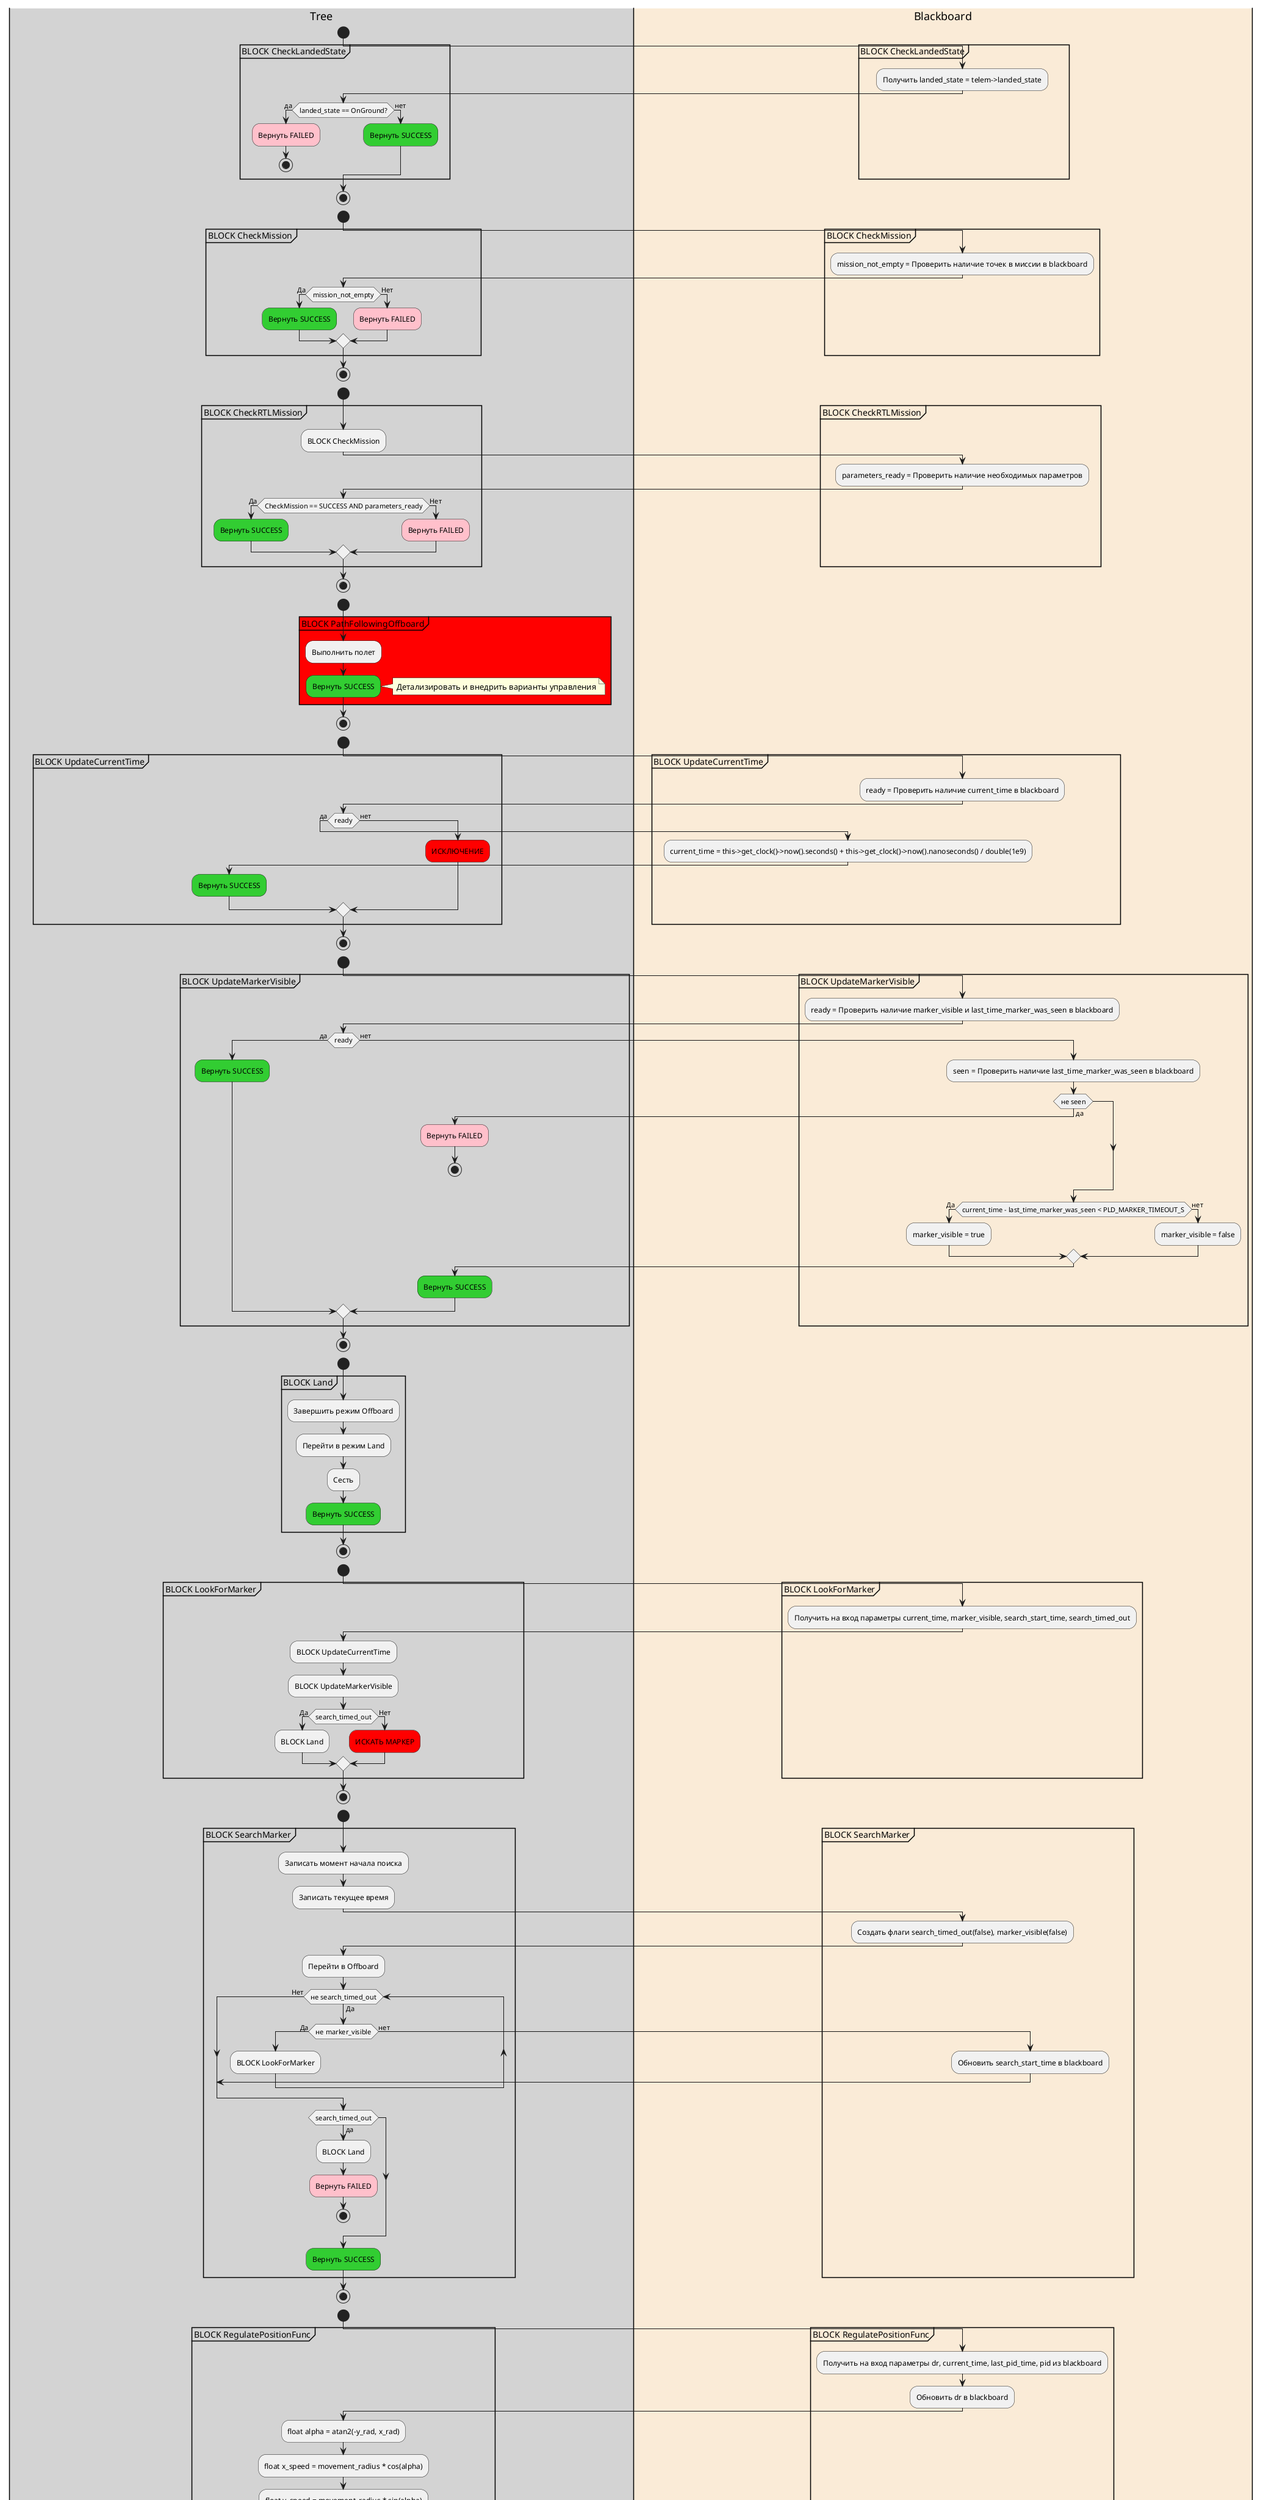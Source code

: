 @startuml

|#LightGrey|T|Tree
|#AntiqueWhite|B|Blackboard

|B|
|T|
start
partition "BLOCK CheckLandedState"{
    |B|
    :Получить landed_state = telem->landed_state;
    |T|
    if (landed_state == OnGround?) then (да)
        #pink:Вернуть FAILED;
        stop
    else (нет)
        #LimeGreen:Вернуть SUCCESS;
    endif
}
stop

start
partition "BLOCK CheckMission"{
    |B|
    :mission_not_empty = Проверить наличие точек в миссии в blackboard;
    |T|
    if (mission_not_empty) then (Да)
        #LimeGreen:Вернуть SUCCESS;
    else (Нет)
        #pink:Вернуть FAILED;
    endif
}
stop

start
partition "BLOCK CheckRTLMission"{
    :BLOCK CheckMission;
    |B|
    :parameters_ready = Проверить наличие необходимых параметров;
    |T|
    if (CheckMission == SUCCESS AND parameters_ready) then (Да)
        #LimeGreen:Вернуть SUCCESS;
    else (Нет)
        #pink:Вернуть FAILED;
    endif
}
stop

start
partition #Red "BLOCK PathFollowingOffboard"{
    :Выполнить полет;
    #LimeGreen:Вернуть SUCCESS;
}

note right
    Детализировать и внедрить варианты управления
end note
stop


start
partition "BLOCK UpdateCurrentTime"{
    |B|
    :ready = Проверить наличие current_time в blackboard;
    |T|

    if (ready) then (да)
        |B|
        :current_time = this->get_clock()->now().seconds() + this->get_clock()->now().nanoseconds() / double(1e9);
        |T|
        #LimeGreen:Вернуть SUCCESS;
    else (нет)
        #red :ИСКЛЮЧЕНИЕ;
    endif
}
stop

start
partition "BLOCK UpdateMarkerVisible"{
    |B|
    :ready = Проверить наличие marker_visible и last_time_marker_was_seen в blackboard;
    |T|

    if (ready) then (да)
        |B|
        |T|
        #LimeGreen:Вернуть SUCCESS;
    else (нет)
        |B|
        :seen = Проверить наличие last_time_marker_was_seen в blackboard;
        if (не seen) then (да)
            ' #red :ИСКЛЮЧЕНИЕ;
            |T|
            #pink:Вернуть FAILED;
            stop
        endif

        |B|
        if (current_time - last_time_marker_was_seen < PLD_MARKER_TIMEOUT_S) then (Да)
            :marker_visible = true;
        else (нет)
            :marker_visible = false;
        endif
        |T|
        #LimeGreen:Вернуть SUCCESS;
    endif
}
stop

start
partition "BLOCK Land"{
    :Завершить режим Offboard;
    :Перейти в режим Land;
    :Сесть;
    ' #pink #LimeGreen:Вернуть SUCCESS;
    #LimeGreen :Вернуть SUCCESS;
}
stop


start
partition "BLOCK LookForMarker"{
    |B|
    :Получить на вход параметры current_time, marker_visible, search_start_time, search_timed_out;
    |T|
    
    :BLOCK UpdateCurrentTime;
    :BLOCK UpdateMarkerVisible;

    if (search_timed_out) then (Да)
        :BLOCK Land;
    else (Нет)
        #red :ИСКАТЬ МАРКЕР;
    endif
}
stop

start
partition "BLOCK SearchMarker"{
    :Записать момент начала поиска;
    :Записать текущее время;
    |B|
    :Создать флаги search_timed_out(false), marker_visible(false);
    |T|
    :Перейти в Offboard;

    while (не search_timed_out) is (Да)
        if (не marker_visible) then (Да)
            :BLOCK LookForMarker;
        else (нет)
            |B|
            :Обновить search_start_time в blackboard;
            |T|
            break
        endif
    endwhile (Нет) 
    
    if (search_timed_out) then (да)
        :BLOCK Land;
        #pink:Вернуть FAILED;
        stop
    endif
    
    #LimeGreen :Вернуть SUCCESS;
}
stop


start
partition "BLOCK RegulatePositionFunc"{
    |B|
    :Получить на вход параметры dr, current_time, last_pid_time, pid из blackboard;
    :Обновить dr в blackboard;
    |T|
    :float alpha = atan2(-y_rad, x_rad);

    :float x_speed = movement_radius * cos(alpha);
    :float y_speed = movement_radius * sin(alpha);

    :float vr = sqrt(x_speed * x_speed + y_speed * y_speed);
    if (vr > PLD_MAX_SPD)) then (Да)
        :x_speed = PLD_MAX_SPD * cos(alpha);
        :y_speed = PLD_MAX_SPD * sin(alpha);
    endif

    |B|
    :Записать в blackboard параметры x_speed, y_speed, alpha;
    |T|
    #LimeGreen:Вернуть SUCCESS;
}
stop

start
partition "BLOCK RegulateHeightFunc"{
    |B|
    :Получить на вход параметры current_time, last_pid_time, pid_z из blackboard;
    :Получить на вход аргументы goal_height, min_speed из blackboard;
    :error = goal_height - telem->current_distance_sensor_data.current_distance_m;
    |T|
    :float z_speed = pid_z.pid(error, current_time - last_pid_time);
    :if (abs(z_speed) > PLD_MAX_ALT_SPD) z_speed = sgn(z_speed) * PLD_MAX_ALT_SPD;
    :if (abs(z_speed) < PLD_MIN_ALT_SPD) z_speed = sgn(z_speed) * PLD_MIN_ALT_SPD;
    :z_speed = -z_speed;
    note right
        Изменение направления скорости для
        работы в системе координат NED
    end note
    |B|
    :Записать z_speed в blackboard;
    |T|
}
stop

start
partition "BLOCK OrientationRegulation"{
    while (marker_visible AND ориентация не выровнена) is (Да)
        |B|
        :Обновить search_start_time;
        :Обновить current_time;
        :BLOCK UpdateMarkerVisible;
        :Обновить search_timed_out;
        :Записать alpha = atan2(-y_rad, x_rad) в blackboard; 
        |T|
        ' :res<vx,vy> = regulate_position_func();
        :BLOCK RegulatePositionFunc();
        ' :z_speed = regulate_height_func(PLD_SRCH_ALT, 0.0);
        :BLOCK RegulateHeightFunc(goal_height=PLD_SRCH_ALT, min_speed=0.0);

        if (ориентация не выровнена) then (Да)
            |B|
            :yaw_speed = 180.0 / M_PI * pid_yaw.pid(alpha_rad, current_time - last_pid_time);
            :Установить скорости x_speed, y_speed, z_speed, -yaw_speed;
            note right
                -yaw_speed по той же причине, 
                что и с высотой - из-за направления
                оси Z в системе координат NED
            end note
            |T|
        else (Нет)
            break
        endif
    endwhile (Нет) 
}
stop

start
partition "BLOCK CheckSearchTimeout"{
    if (search_timed_out) then (Да)
        #Red :BLOCK Land;
        note right
            Сомневаюсь в необходимости
            этого блока
        end note
    endif
}
stop


start 
partition "BLOCK Landing"{
    while (current_landed_state != OnGround) is (Да)
        |B|
        :Обновить current_time;
        |T|
        :BLOCK UpdateMarkerVisible;
        |B|
        :Обновить search_timed_out;
        |T|
        if (marker_visible) then (Да)
            |B|
            :Обновить search_start_time;
            :Записать alpha = atan2(-y_rad, x_rad) в blackboard; 
            |T|
            ' :res<vx,vy> = regulate_position_func();
            :BLOCK RegulatePositionFunc();
            ' :z_speed = regulate_height_func(0.0, PLD_MIN_ALT_SPD);
            :BLOCK RegulateHeightFunc(goal_height=0.0, min_speed=PLD_MIN_ALT_SPD);
            |B|
            :yaw_speed = 180.0 / M_PI * pid_yaw.pid(alpha_rad, current_time - last_pid_time);
            :Установить скорости x_speed, y_speed, z_speed, -yaw_speed;
            |T|
        else (нет)
            :pid's clear();
            if (search_timed_out) then (Да)
                :BLOCK Land;
            endif

            :Определить uav_above_land_guarantee_threshold;
            if (uav_above_land_guarantee_threshold) then (Да)
                :Определить uav_lower_than_search_altitude;
                if (uav_lower_than_search_altitude) then (Да)
                    :Лететь вверх;
                else (Нет)
                    :Лететь вниз;
                endif
                |B|
                :Обновить last_pid_time;
                |T|
            else (Нет)
                :BLOCK Land;
            endif
        endif
    endwhile (Нет) 
}
stop

start
partition "BLOCK CenterAboveMarker"{
    |B|
    :Создать marker_centered = bool(x_rad > (PLD_ACC_RADIUS_DEG * M_PI / 180.0) or y_rad > (PLD_ACC_RADIUS_DEG * M_PI / 180.0)) в blackboard;
    |T|
    while (не marker_centered) is (Да)
        |B|
        :Обновить current_time в blackboard;
        :BLOCK UpdateMarkerVisible в blackboard;
        :Обновить search_timed_out в blackboard;
        |T|
        if (marker_visible) then (Да)
            |B|
            :Обновить search_start_time в blackboard;
            :Обновить marker_centered в blackboard;
            |T|
            ' :res<vx,vy> = regulate_position_func();
            :BLOCK RegulatePositionFunc;
            ' :z_speed = regulate_height_func(PLD_SRCH_ALT, 0.0);
            :BLOCK RegulateHeightFunc;

            |B|
            :Обновить last_pid_time;
            :Установить скорости относительно СК дрона = vx, vy, vz, yaw(0.0);
            |T|
        else (Нет)
            if (search_timed_out) then (Да)
                :BLOCK Land;
            else (нет)
                :BLOCK Искать маркер;
            endif
        endif
    endwhile (Нет) 
}
stop


start

partition #LightBlue "PROGRAMM"{
    #LawnGreen :Запустить параллельно получение параметров - x_rad, y_rad, telem, last_time_marker_was_seen;
    
    |B|
    :Получить миссию и параметры миссии;
    :Установить начальное значение current_time;
    :Установить начальное значение marker_visible;
    |T|
    
    :BLOCK CheckLandedState;
    :BLOCK CheckRTLMission;
    :BLOCK PathFollowingOffboard;

    |B|
    :Установить начальное значение search_start_time = current_time;
    :Определить и добавить в blackboard search_timed_out = false;
    :Определить и добавить в blackboard marker_visible = true;
    |T|

    :BLOCK SearchMarker;

    :Создать объекты PID регуляторов позиции, высоты, поворота в blackboard;
    |B|
    :Создать last_pid_time = 0 и dr = sqrt(x_rad ** 2 + y_rad ** 2) в blackboard;
    |T|

    :BLOCK CenterAboveMarker;

    :BLOCK OrientationRegulation;

    :BLOCK CheckSearchTimeout;

    :BLOCK Landing;
}
stop


@enduml
